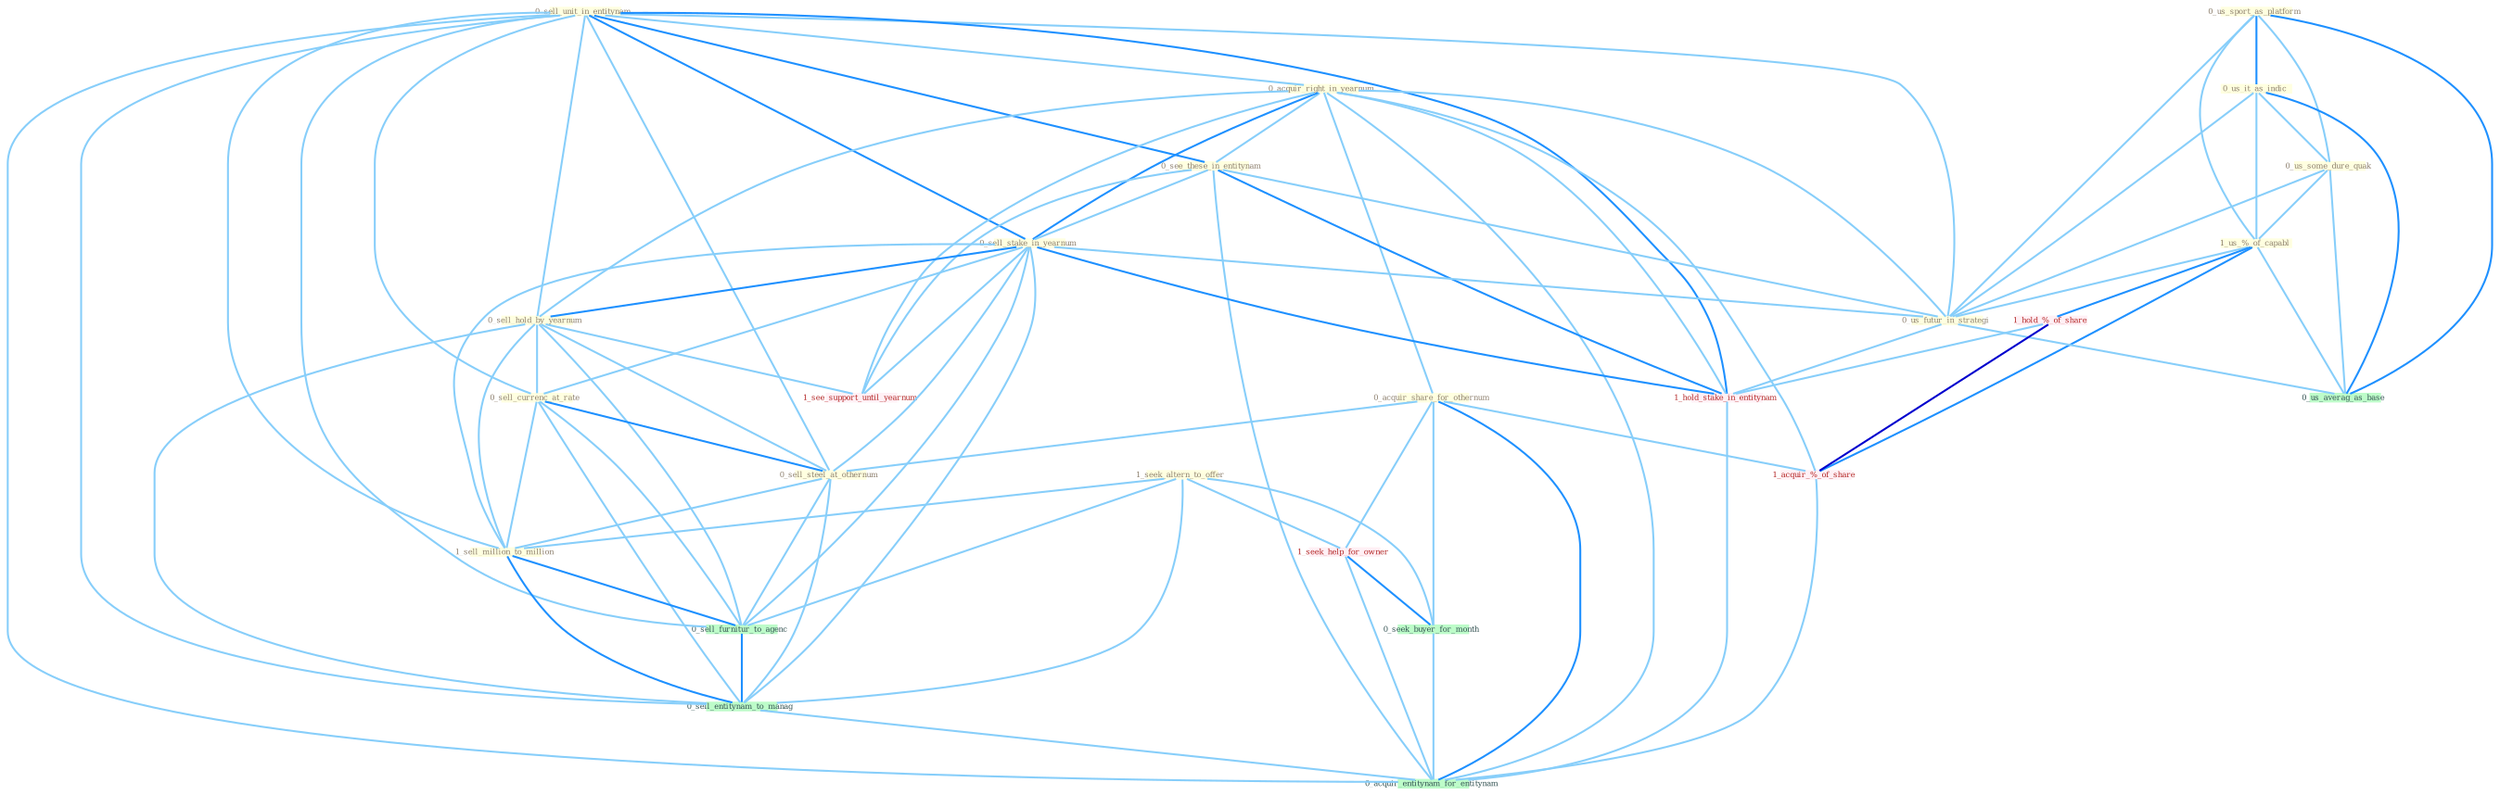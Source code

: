 Graph G{ 
    node
    [shape=polygon,style=filled,width=.5,height=.06,color="#BDFCC9",fixedsize=true,fontsize=4,
    fontcolor="#2f4f4f"];
    {node
    [color="#ffffe0", fontcolor="#8b7d6b"] "0_sell_unit_in_entitynam " "0_us_sport_as_platform " "0_us_it_as_indic " "0_us_some_dure_quak " "0_acquir_right_in_yearnum " "0_see_these_in_entitynam " "1_seek_altern_to_offer " "0_acquir_share_for_othernum " "0_sell_stake_in_yearnum " "0_sell_hold_by_yearnum " "0_sell_currenc_at_rate " "1_us_%_of_capabl " "0_sell_steel_at_othernum " "1_sell_million_to_million " "0_us_futur_in_strategi "}
{node [color="#fff0f5", fontcolor="#b22222"] "1_hold_%_of_share " "1_hold_stake_in_entitynam " "1_seek_help_for_owner " "1_acquir_%_of_share " "1_see_support_until_yearnum "}
edge [color="#B0E2FF"];

	"0_sell_unit_in_entitynam " -- "0_acquir_right_in_yearnum " [w="1", color="#87cefa" ];
	"0_sell_unit_in_entitynam " -- "0_see_these_in_entitynam " [w="2", color="#1e90ff" , len=0.8];
	"0_sell_unit_in_entitynam " -- "0_sell_stake_in_yearnum " [w="2", color="#1e90ff" , len=0.8];
	"0_sell_unit_in_entitynam " -- "0_sell_hold_by_yearnum " [w="1", color="#87cefa" ];
	"0_sell_unit_in_entitynam " -- "0_sell_currenc_at_rate " [w="1", color="#87cefa" ];
	"0_sell_unit_in_entitynam " -- "0_sell_steel_at_othernum " [w="1", color="#87cefa" ];
	"0_sell_unit_in_entitynam " -- "1_sell_million_to_million " [w="1", color="#87cefa" ];
	"0_sell_unit_in_entitynam " -- "0_us_futur_in_strategi " [w="1", color="#87cefa" ];
	"0_sell_unit_in_entitynam " -- "1_hold_stake_in_entitynam " [w="2", color="#1e90ff" , len=0.8];
	"0_sell_unit_in_entitynam " -- "0_sell_furnitur_to_agenc " [w="1", color="#87cefa" ];
	"0_sell_unit_in_entitynam " -- "0_sell_entitynam_to_manag " [w="1", color="#87cefa" ];
	"0_sell_unit_in_entitynam " -- "0_acquir_entitynam_for_entitynam " [w="1", color="#87cefa" ];
	"0_us_sport_as_platform " -- "0_us_it_as_indic " [w="2", color="#1e90ff" , len=0.8];
	"0_us_sport_as_platform " -- "0_us_some_dure_quak " [w="1", color="#87cefa" ];
	"0_us_sport_as_platform " -- "1_us_%_of_capabl " [w="1", color="#87cefa" ];
	"0_us_sport_as_platform " -- "0_us_futur_in_strategi " [w="1", color="#87cefa" ];
	"0_us_sport_as_platform " -- "0_us_averag_as_base " [w="2", color="#1e90ff" , len=0.8];
	"0_us_it_as_indic " -- "0_us_some_dure_quak " [w="1", color="#87cefa" ];
	"0_us_it_as_indic " -- "1_us_%_of_capabl " [w="1", color="#87cefa" ];
	"0_us_it_as_indic " -- "0_us_futur_in_strategi " [w="1", color="#87cefa" ];
	"0_us_it_as_indic " -- "0_us_averag_as_base " [w="2", color="#1e90ff" , len=0.8];
	"0_us_some_dure_quak " -- "1_us_%_of_capabl " [w="1", color="#87cefa" ];
	"0_us_some_dure_quak " -- "0_us_futur_in_strategi " [w="1", color="#87cefa" ];
	"0_us_some_dure_quak " -- "0_us_averag_as_base " [w="1", color="#87cefa" ];
	"0_acquir_right_in_yearnum " -- "0_see_these_in_entitynam " [w="1", color="#87cefa" ];
	"0_acquir_right_in_yearnum " -- "0_acquir_share_for_othernum " [w="1", color="#87cefa" ];
	"0_acquir_right_in_yearnum " -- "0_sell_stake_in_yearnum " [w="2", color="#1e90ff" , len=0.8];
	"0_acquir_right_in_yearnum " -- "0_sell_hold_by_yearnum " [w="1", color="#87cefa" ];
	"0_acquir_right_in_yearnum " -- "0_us_futur_in_strategi " [w="1", color="#87cefa" ];
	"0_acquir_right_in_yearnum " -- "1_hold_stake_in_entitynam " [w="1", color="#87cefa" ];
	"0_acquir_right_in_yearnum " -- "1_acquir_%_of_share " [w="1", color="#87cefa" ];
	"0_acquir_right_in_yearnum " -- "1_see_support_until_yearnum " [w="1", color="#87cefa" ];
	"0_acquir_right_in_yearnum " -- "0_acquir_entitynam_for_entitynam " [w="1", color="#87cefa" ];
	"0_see_these_in_entitynam " -- "0_sell_stake_in_yearnum " [w="1", color="#87cefa" ];
	"0_see_these_in_entitynam " -- "0_us_futur_in_strategi " [w="1", color="#87cefa" ];
	"0_see_these_in_entitynam " -- "1_hold_stake_in_entitynam " [w="2", color="#1e90ff" , len=0.8];
	"0_see_these_in_entitynam " -- "1_see_support_until_yearnum " [w="1", color="#87cefa" ];
	"0_see_these_in_entitynam " -- "0_acquir_entitynam_for_entitynam " [w="1", color="#87cefa" ];
	"1_seek_altern_to_offer " -- "1_sell_million_to_million " [w="1", color="#87cefa" ];
	"1_seek_altern_to_offer " -- "1_seek_help_for_owner " [w="1", color="#87cefa" ];
	"1_seek_altern_to_offer " -- "0_seek_buyer_for_month " [w="1", color="#87cefa" ];
	"1_seek_altern_to_offer " -- "0_sell_furnitur_to_agenc " [w="1", color="#87cefa" ];
	"1_seek_altern_to_offer " -- "0_sell_entitynam_to_manag " [w="1", color="#87cefa" ];
	"0_acquir_share_for_othernum " -- "0_sell_steel_at_othernum " [w="1", color="#87cefa" ];
	"0_acquir_share_for_othernum " -- "1_seek_help_for_owner " [w="1", color="#87cefa" ];
	"0_acquir_share_for_othernum " -- "0_seek_buyer_for_month " [w="1", color="#87cefa" ];
	"0_acquir_share_for_othernum " -- "1_acquir_%_of_share " [w="1", color="#87cefa" ];
	"0_acquir_share_for_othernum " -- "0_acquir_entitynam_for_entitynam " [w="2", color="#1e90ff" , len=0.8];
	"0_sell_stake_in_yearnum " -- "0_sell_hold_by_yearnum " [w="2", color="#1e90ff" , len=0.8];
	"0_sell_stake_in_yearnum " -- "0_sell_currenc_at_rate " [w="1", color="#87cefa" ];
	"0_sell_stake_in_yearnum " -- "0_sell_steel_at_othernum " [w="1", color="#87cefa" ];
	"0_sell_stake_in_yearnum " -- "1_sell_million_to_million " [w="1", color="#87cefa" ];
	"0_sell_stake_in_yearnum " -- "0_us_futur_in_strategi " [w="1", color="#87cefa" ];
	"0_sell_stake_in_yearnum " -- "1_hold_stake_in_entitynam " [w="2", color="#1e90ff" , len=0.8];
	"0_sell_stake_in_yearnum " -- "1_see_support_until_yearnum " [w="1", color="#87cefa" ];
	"0_sell_stake_in_yearnum " -- "0_sell_furnitur_to_agenc " [w="1", color="#87cefa" ];
	"0_sell_stake_in_yearnum " -- "0_sell_entitynam_to_manag " [w="1", color="#87cefa" ];
	"0_sell_hold_by_yearnum " -- "0_sell_currenc_at_rate " [w="1", color="#87cefa" ];
	"0_sell_hold_by_yearnum " -- "0_sell_steel_at_othernum " [w="1", color="#87cefa" ];
	"0_sell_hold_by_yearnum " -- "1_sell_million_to_million " [w="1", color="#87cefa" ];
	"0_sell_hold_by_yearnum " -- "1_see_support_until_yearnum " [w="1", color="#87cefa" ];
	"0_sell_hold_by_yearnum " -- "0_sell_furnitur_to_agenc " [w="1", color="#87cefa" ];
	"0_sell_hold_by_yearnum " -- "0_sell_entitynam_to_manag " [w="1", color="#87cefa" ];
	"0_sell_currenc_at_rate " -- "0_sell_steel_at_othernum " [w="2", color="#1e90ff" , len=0.8];
	"0_sell_currenc_at_rate " -- "1_sell_million_to_million " [w="1", color="#87cefa" ];
	"0_sell_currenc_at_rate " -- "0_sell_furnitur_to_agenc " [w="1", color="#87cefa" ];
	"0_sell_currenc_at_rate " -- "0_sell_entitynam_to_manag " [w="1", color="#87cefa" ];
	"1_us_%_of_capabl " -- "0_us_futur_in_strategi " [w="1", color="#87cefa" ];
	"1_us_%_of_capabl " -- "1_hold_%_of_share " [w="2", color="#1e90ff" , len=0.8];
	"1_us_%_of_capabl " -- "1_acquir_%_of_share " [w="2", color="#1e90ff" , len=0.8];
	"1_us_%_of_capabl " -- "0_us_averag_as_base " [w="1", color="#87cefa" ];
	"0_sell_steel_at_othernum " -- "1_sell_million_to_million " [w="1", color="#87cefa" ];
	"0_sell_steel_at_othernum " -- "0_sell_furnitur_to_agenc " [w="1", color="#87cefa" ];
	"0_sell_steel_at_othernum " -- "0_sell_entitynam_to_manag " [w="1", color="#87cefa" ];
	"1_sell_million_to_million " -- "0_sell_furnitur_to_agenc " [w="2", color="#1e90ff" , len=0.8];
	"1_sell_million_to_million " -- "0_sell_entitynam_to_manag " [w="2", color="#1e90ff" , len=0.8];
	"0_us_futur_in_strategi " -- "1_hold_stake_in_entitynam " [w="1", color="#87cefa" ];
	"0_us_futur_in_strategi " -- "0_us_averag_as_base " [w="1", color="#87cefa" ];
	"1_hold_%_of_share " -- "1_hold_stake_in_entitynam " [w="1", color="#87cefa" ];
	"1_hold_%_of_share " -- "1_acquir_%_of_share " [w="3", color="#0000cd" , len=0.6];
	"1_hold_stake_in_entitynam " -- "0_acquir_entitynam_for_entitynam " [w="1", color="#87cefa" ];
	"1_seek_help_for_owner " -- "0_seek_buyer_for_month " [w="2", color="#1e90ff" , len=0.8];
	"1_seek_help_for_owner " -- "0_acquir_entitynam_for_entitynam " [w="1", color="#87cefa" ];
	"0_seek_buyer_for_month " -- "0_acquir_entitynam_for_entitynam " [w="1", color="#87cefa" ];
	"1_acquir_%_of_share " -- "0_acquir_entitynam_for_entitynam " [w="1", color="#87cefa" ];
	"0_sell_furnitur_to_agenc " -- "0_sell_entitynam_to_manag " [w="2", color="#1e90ff" , len=0.8];
	"0_sell_entitynam_to_manag " -- "0_acquir_entitynam_for_entitynam " [w="1", color="#87cefa" ];
}